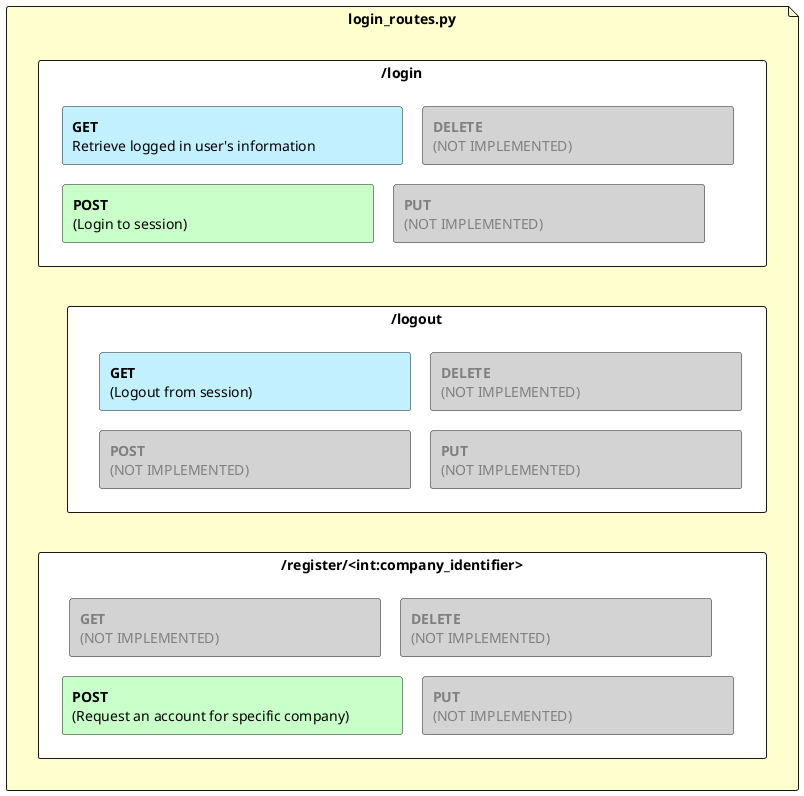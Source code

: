 @startuml

skinparam minClassWidth 200
skinparam nodesep 20
skinparam ranksep 20
skinparam linetype ortho

file **login_routes.py** as file_login #FEFECE {
    rectangle **/login** as login #ffffff{
    rectangle "**GET**\nRetrieve logged in user's information\t\t\t" as a #Application
    rectangle "<color:grey>**DELETE**\n<color:grey>(NOT IMPLEMENTED)\t\t\t\t\t\t" as b #lightgrey
    rectangle "**POST**\n(Login to session)\t\t\t\t\t\t\t" as c #technology
    rectangle "<color:grey>**PUT**\n<color:grey>(NOT IMPLEMENTED)\t\t\t\t\t\t" as d #lightgrey
    }

    rectangle **/logout** as logout #ffffff{
    rectangle "**GET**\n(Logout from session)\t\t\t\t\t\t" as e #Application
    rectangle "<color:grey>**DELETE**\n<color:grey>(NOT IMPLEMENTED)\t\t\t\t\t\t" as f #lightgrey
    rectangle "<color:grey>**POST**\n<color:grey>(NOT IMPLEMENTED)\t\t\t\t\t\t" as g #lightgrey
    rectangle "<color:grey>**PUT**\n<color:grey>(NOT IMPLEMENTED)\t\t\t\t\t\\t" as h #lightgrey
    }

    rectangle **/register/<int:company_identifier>** as register #ffffff{
    rectangle "<color:grey>**GET**\n<color:grey>(NOT IMPLEMENTED)\t\t\t\t\t\t" as i #lightgrey
    rectangle "<color:grey>**DELETE**\n<color:grey>(NOT IMPLEMENTED)\t\t\t\t\t\t" as j #lightgrey
    rectangle "**POST**\n(Request an account for specific company)\t\t" as k #technology
    rectangle "<color:grey>**PUT**\n<color:grey>(NOT IMPLEMENTED)\t\t\t\t\t\t" as l #lightgrey
    }
}

'file_products -d--> all_products
'file_products ---> specific_product
login --[HIDDEN]d-> logout
'login  ---> logout
logout  --[HIDDEN]d-> register


@enduml